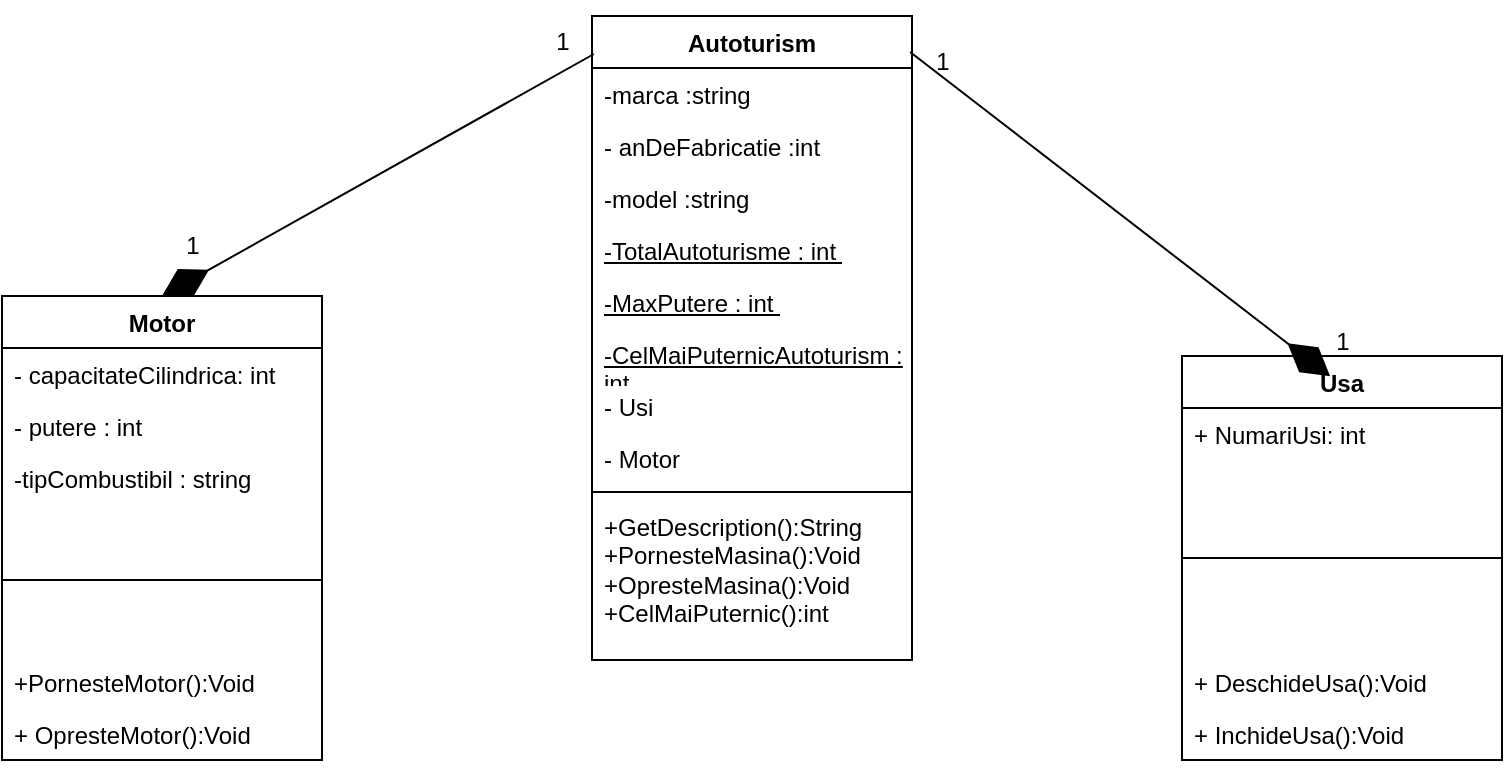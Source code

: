 <mxfile version="21.7.5" type="device">
  <diagram name="Page-1" id="c4acf3e9-155e-7222-9cf6-157b1a14988f">
    <mxGraphModel dx="1434" dy="750" grid="1" gridSize="10" guides="1" tooltips="1" connect="1" arrows="1" fold="1" page="1" pageScale="1" pageWidth="850" pageHeight="1100" background="none" math="0" shadow="0">
      <root>
        <mxCell id="0" />
        <mxCell id="1" parent="0" />
        <mxCell id="t5RTrqcYdYpfxmFlwb3u-1" value="Autoturism" style="swimlane;fontStyle=1;align=center;verticalAlign=top;childLayout=stackLayout;horizontal=1;startSize=26;horizontalStack=0;resizeParent=1;resizeParentMax=0;resizeLast=0;collapsible=1;marginBottom=0;whiteSpace=wrap;html=1;" parent="1" vertex="1">
          <mxGeometry x="345" y="120" width="160" height="322" as="geometry" />
        </mxCell>
        <mxCell id="t5RTrqcYdYpfxmFlwb3u-2" value="-marca :string" style="text;strokeColor=none;fillColor=none;align=left;verticalAlign=top;spacingLeft=4;spacingRight=4;overflow=hidden;rotatable=0;points=[[0,0.5],[1,0.5]];portConstraint=eastwest;whiteSpace=wrap;html=1;" parent="t5RTrqcYdYpfxmFlwb3u-1" vertex="1">
          <mxGeometry y="26" width="160" height="26" as="geometry" />
        </mxCell>
        <mxCell id="t5RTrqcYdYpfxmFlwb3u-21" value="- anDeFabricatie :int" style="text;strokeColor=none;fillColor=none;align=left;verticalAlign=top;spacingLeft=4;spacingRight=4;overflow=hidden;rotatable=0;points=[[0,0.5],[1,0.5]];portConstraint=eastwest;whiteSpace=wrap;html=1;" parent="t5RTrqcYdYpfxmFlwb3u-1" vertex="1">
          <mxGeometry y="52" width="160" height="26" as="geometry" />
        </mxCell>
        <mxCell id="L7tXv26lwD-zpTpfDx7a-2" value="-model :string" style="text;strokeColor=none;fillColor=none;align=left;verticalAlign=top;spacingLeft=4;spacingRight=4;overflow=hidden;rotatable=0;points=[[0,0.5],[1,0.5]];portConstraint=eastwest;whiteSpace=wrap;html=1;" parent="t5RTrqcYdYpfxmFlwb3u-1" vertex="1">
          <mxGeometry y="78" width="160" height="26" as="geometry" />
        </mxCell>
        <mxCell id="oTzMdko7eZL8OAxR0sP_-1" value="&lt;u&gt;-TotalAutoturisme : int&amp;nbsp;&lt;/u&gt;" style="text;strokeColor=none;fillColor=none;align=left;verticalAlign=top;spacingLeft=4;spacingRight=4;overflow=hidden;rotatable=0;points=[[0,0.5],[1,0.5]];portConstraint=eastwest;whiteSpace=wrap;html=1;" vertex="1" parent="t5RTrqcYdYpfxmFlwb3u-1">
          <mxGeometry y="104" width="160" height="26" as="geometry" />
        </mxCell>
        <mxCell id="oTzMdko7eZL8OAxR0sP_-3" value="&lt;u&gt;-MaxPutere : int&amp;nbsp;&lt;/u&gt;" style="text;strokeColor=none;fillColor=none;align=left;verticalAlign=top;spacingLeft=4;spacingRight=4;overflow=hidden;rotatable=0;points=[[0,0.5],[1,0.5]];portConstraint=eastwest;whiteSpace=wrap;html=1;" vertex="1" parent="t5RTrqcYdYpfxmFlwb3u-1">
          <mxGeometry y="130" width="160" height="26" as="geometry" />
        </mxCell>
        <mxCell id="oTzMdko7eZL8OAxR0sP_-2" value="&lt;u&gt;-CelMaiPuternicAutoturism&amp;nbsp;: int&amp;nbsp;&lt;/u&gt;" style="text;strokeColor=none;fillColor=none;align=left;verticalAlign=top;spacingLeft=4;spacingRight=4;overflow=hidden;rotatable=0;points=[[0,0.5],[1,0.5]];portConstraint=eastwest;whiteSpace=wrap;html=1;" vertex="1" parent="t5RTrqcYdYpfxmFlwb3u-1">
          <mxGeometry y="156" width="160" height="26" as="geometry" />
        </mxCell>
        <mxCell id="L7tXv26lwD-zpTpfDx7a-3" value="- Usi" style="text;strokeColor=none;fillColor=none;align=left;verticalAlign=top;spacingLeft=4;spacingRight=4;overflow=hidden;rotatable=0;points=[[0,0.5],[1,0.5]];portConstraint=eastwest;whiteSpace=wrap;html=1;" parent="t5RTrqcYdYpfxmFlwb3u-1" vertex="1">
          <mxGeometry y="182" width="160" height="26" as="geometry" />
        </mxCell>
        <mxCell id="L7tXv26lwD-zpTpfDx7a-4" value="- Motor" style="text;strokeColor=none;fillColor=none;align=left;verticalAlign=top;spacingLeft=4;spacingRight=4;overflow=hidden;rotatable=0;points=[[0,0.5],[1,0.5]];portConstraint=eastwest;whiteSpace=wrap;html=1;" parent="t5RTrqcYdYpfxmFlwb3u-1" vertex="1">
          <mxGeometry y="208" width="160" height="26" as="geometry" />
        </mxCell>
        <mxCell id="t5RTrqcYdYpfxmFlwb3u-3" value="" style="line;strokeWidth=1;fillColor=none;align=left;verticalAlign=middle;spacingTop=-1;spacingLeft=3;spacingRight=3;rotatable=0;labelPosition=right;points=[];portConstraint=eastwest;strokeColor=inherit;" parent="t5RTrqcYdYpfxmFlwb3u-1" vertex="1">
          <mxGeometry y="234" width="160" height="8" as="geometry" />
        </mxCell>
        <mxCell id="t5RTrqcYdYpfxmFlwb3u-4" value="+GetDescription():String&lt;br&gt;+PornesteMasina():Void&lt;br&gt;+OpresteMasina():Void&lt;br&gt;+CelMaiPuternic():int" style="text;strokeColor=none;fillColor=none;align=left;verticalAlign=top;spacingLeft=4;spacingRight=4;overflow=hidden;rotatable=0;points=[[0,0.5],[1,0.5]];portConstraint=eastwest;whiteSpace=wrap;html=1;" parent="t5RTrqcYdYpfxmFlwb3u-1" vertex="1">
          <mxGeometry y="242" width="160" height="80" as="geometry" />
        </mxCell>
        <mxCell id="t5RTrqcYdYpfxmFlwb3u-5" value="Motor" style="swimlane;fontStyle=1;align=center;verticalAlign=top;childLayout=stackLayout;horizontal=1;startSize=26;horizontalStack=0;resizeParent=1;resizeParentMax=0;resizeLast=0;collapsible=1;marginBottom=0;whiteSpace=wrap;html=1;" parent="1" vertex="1">
          <mxGeometry x="50" y="260" width="160" height="232" as="geometry" />
        </mxCell>
        <mxCell id="t5RTrqcYdYpfxmFlwb3u-35" value="- capacitateCilindrica: int" style="text;strokeColor=none;fillColor=none;align=left;verticalAlign=top;spacingLeft=4;spacingRight=4;overflow=hidden;rotatable=0;points=[[0,0.5],[1,0.5]];portConstraint=eastwest;whiteSpace=wrap;html=1;" parent="t5RTrqcYdYpfxmFlwb3u-5" vertex="1">
          <mxGeometry y="26" width="160" height="26" as="geometry" />
        </mxCell>
        <mxCell id="t5RTrqcYdYpfxmFlwb3u-33" value="- putere : int&amp;nbsp;" style="text;strokeColor=none;fillColor=none;align=left;verticalAlign=top;spacingLeft=4;spacingRight=4;overflow=hidden;rotatable=0;points=[[0,0.5],[1,0.5]];portConstraint=eastwest;whiteSpace=wrap;html=1;" parent="t5RTrqcYdYpfxmFlwb3u-5" vertex="1">
          <mxGeometry y="52" width="160" height="26" as="geometry" />
        </mxCell>
        <mxCell id="t5RTrqcYdYpfxmFlwb3u-22" value="-tipCombustibil : string" style="text;strokeColor=none;fillColor=none;align=left;verticalAlign=top;spacingLeft=4;spacingRight=4;overflow=hidden;rotatable=0;points=[[0,0.5],[1,0.5]];portConstraint=eastwest;whiteSpace=wrap;html=1;" parent="t5RTrqcYdYpfxmFlwb3u-5" vertex="1">
          <mxGeometry y="78" width="160" height="26" as="geometry" />
        </mxCell>
        <mxCell id="t5RTrqcYdYpfxmFlwb3u-7" value="" style="line;strokeWidth=1;fillColor=none;align=left;verticalAlign=middle;spacingTop=-1;spacingLeft=3;spacingRight=3;rotatable=0;labelPosition=right;points=[];portConstraint=eastwest;strokeColor=inherit;" parent="t5RTrqcYdYpfxmFlwb3u-5" vertex="1">
          <mxGeometry y="104" width="160" height="76" as="geometry" />
        </mxCell>
        <mxCell id="L7tXv26lwD-zpTpfDx7a-16" value="+PornesteMotor():Void" style="text;strokeColor=none;fillColor=none;align=left;verticalAlign=top;spacingLeft=4;spacingRight=4;overflow=hidden;rotatable=0;points=[[0,0.5],[1,0.5]];portConstraint=eastwest;whiteSpace=wrap;html=1;" parent="t5RTrqcYdYpfxmFlwb3u-5" vertex="1">
          <mxGeometry y="180" width="160" height="26" as="geometry" />
        </mxCell>
        <mxCell id="L7tXv26lwD-zpTpfDx7a-14" value="+ OpresteMotor():Void" style="text;strokeColor=none;fillColor=none;align=left;verticalAlign=top;spacingLeft=4;spacingRight=4;overflow=hidden;rotatable=0;points=[[0,0.5],[1,0.5]];portConstraint=eastwest;whiteSpace=wrap;html=1;" parent="t5RTrqcYdYpfxmFlwb3u-5" vertex="1">
          <mxGeometry y="206" width="160" height="26" as="geometry" />
        </mxCell>
        <mxCell id="t5RTrqcYdYpfxmFlwb3u-9" value="Usa" style="swimlane;fontStyle=1;align=center;verticalAlign=top;childLayout=stackLayout;horizontal=1;startSize=26;horizontalStack=0;resizeParent=1;resizeParentMax=0;resizeLast=0;collapsible=1;marginBottom=0;whiteSpace=wrap;html=1;" parent="1" vertex="1">
          <mxGeometry x="640" y="290" width="160" height="202" as="geometry" />
        </mxCell>
        <mxCell id="t5RTrqcYdYpfxmFlwb3u-10" value="+ NumariUsi: int" style="text;strokeColor=none;fillColor=none;align=left;verticalAlign=top;spacingLeft=4;spacingRight=4;overflow=hidden;rotatable=0;points=[[0,0.5],[1,0.5]];portConstraint=eastwest;whiteSpace=wrap;html=1;" parent="t5RTrqcYdYpfxmFlwb3u-9" vertex="1">
          <mxGeometry y="26" width="160" height="26" as="geometry" />
        </mxCell>
        <mxCell id="t5RTrqcYdYpfxmFlwb3u-11" value="" style="line;strokeWidth=1;fillColor=none;align=left;verticalAlign=middle;spacingTop=-1;spacingLeft=3;spacingRight=3;rotatable=0;labelPosition=right;points=[];portConstraint=eastwest;strokeColor=inherit;" parent="t5RTrqcYdYpfxmFlwb3u-9" vertex="1">
          <mxGeometry y="52" width="160" height="98" as="geometry" />
        </mxCell>
        <mxCell id="L7tXv26lwD-zpTpfDx7a-20" value="+ DeschideUsa():Void" style="text;strokeColor=none;fillColor=none;align=left;verticalAlign=top;spacingLeft=4;spacingRight=4;overflow=hidden;rotatable=0;points=[[0,0.5],[1,0.5]];portConstraint=eastwest;whiteSpace=wrap;html=1;" parent="t5RTrqcYdYpfxmFlwb3u-9" vertex="1">
          <mxGeometry y="150" width="160" height="26" as="geometry" />
        </mxCell>
        <mxCell id="L7tXv26lwD-zpTpfDx7a-19" value="+ InchideUsa():Void" style="text;strokeColor=none;fillColor=none;align=left;verticalAlign=top;spacingLeft=4;spacingRight=4;overflow=hidden;rotatable=0;points=[[0,0.5],[1,0.5]];portConstraint=eastwest;whiteSpace=wrap;html=1;" parent="t5RTrqcYdYpfxmFlwb3u-9" vertex="1">
          <mxGeometry y="176" width="160" height="26" as="geometry" />
        </mxCell>
        <mxCell id="L7tXv26lwD-zpTpfDx7a-5" value="" style="endArrow=diamondThin;endFill=1;endSize=24;html=1;rounded=0;entryX=0.5;entryY=0;entryDx=0;entryDy=0;exitX=0.006;exitY=0.059;exitDx=0;exitDy=0;exitPerimeter=0;" parent="1" source="t5RTrqcYdYpfxmFlwb3u-1" target="t5RTrqcYdYpfxmFlwb3u-5" edge="1">
          <mxGeometry width="160" relative="1" as="geometry">
            <mxPoint x="110" y="100" as="sourcePoint" />
            <mxPoint x="270" y="100" as="targetPoint" />
          </mxGeometry>
        </mxCell>
        <mxCell id="L7tXv26lwD-zpTpfDx7a-6" value="" style="endArrow=diamondThin;endFill=1;endSize=24;html=1;rounded=0;entryX=0.463;entryY=0.05;entryDx=0;entryDy=0;exitX=0.994;exitY=0.056;exitDx=0;exitDy=0;exitPerimeter=0;entryPerimeter=0;" parent="1" source="t5RTrqcYdYpfxmFlwb3u-1" target="t5RTrqcYdYpfxmFlwb3u-9" edge="1">
          <mxGeometry width="160" relative="1" as="geometry">
            <mxPoint x="756" y="100" as="sourcePoint" />
            <mxPoint x="540" y="224" as="targetPoint" />
          </mxGeometry>
        </mxCell>
        <mxCell id="L7tXv26lwD-zpTpfDx7a-7" value="1" style="text;html=1;align=center;verticalAlign=middle;resizable=0;points=[];autosize=1;strokeColor=none;fillColor=none;" parent="1" vertex="1">
          <mxGeometry x="315" y="118" width="30" height="30" as="geometry" />
        </mxCell>
        <mxCell id="L7tXv26lwD-zpTpfDx7a-8" value="1" style="text;html=1;align=center;verticalAlign=middle;resizable=0;points=[];autosize=1;strokeColor=none;fillColor=none;" parent="1" vertex="1">
          <mxGeometry x="130" y="220" width="30" height="30" as="geometry" />
        </mxCell>
        <mxCell id="L7tXv26lwD-zpTpfDx7a-9" value="1" style="text;html=1;align=center;verticalAlign=middle;resizable=0;points=[];autosize=1;strokeColor=none;fillColor=none;" parent="1" vertex="1">
          <mxGeometry x="505" y="128" width="30" height="30" as="geometry" />
        </mxCell>
        <mxCell id="L7tXv26lwD-zpTpfDx7a-10" value="1" style="text;html=1;align=center;verticalAlign=middle;resizable=0;points=[];autosize=1;strokeColor=none;fillColor=none;" parent="1" vertex="1">
          <mxGeometry x="705" y="268" width="30" height="30" as="geometry" />
        </mxCell>
      </root>
    </mxGraphModel>
  </diagram>
</mxfile>
